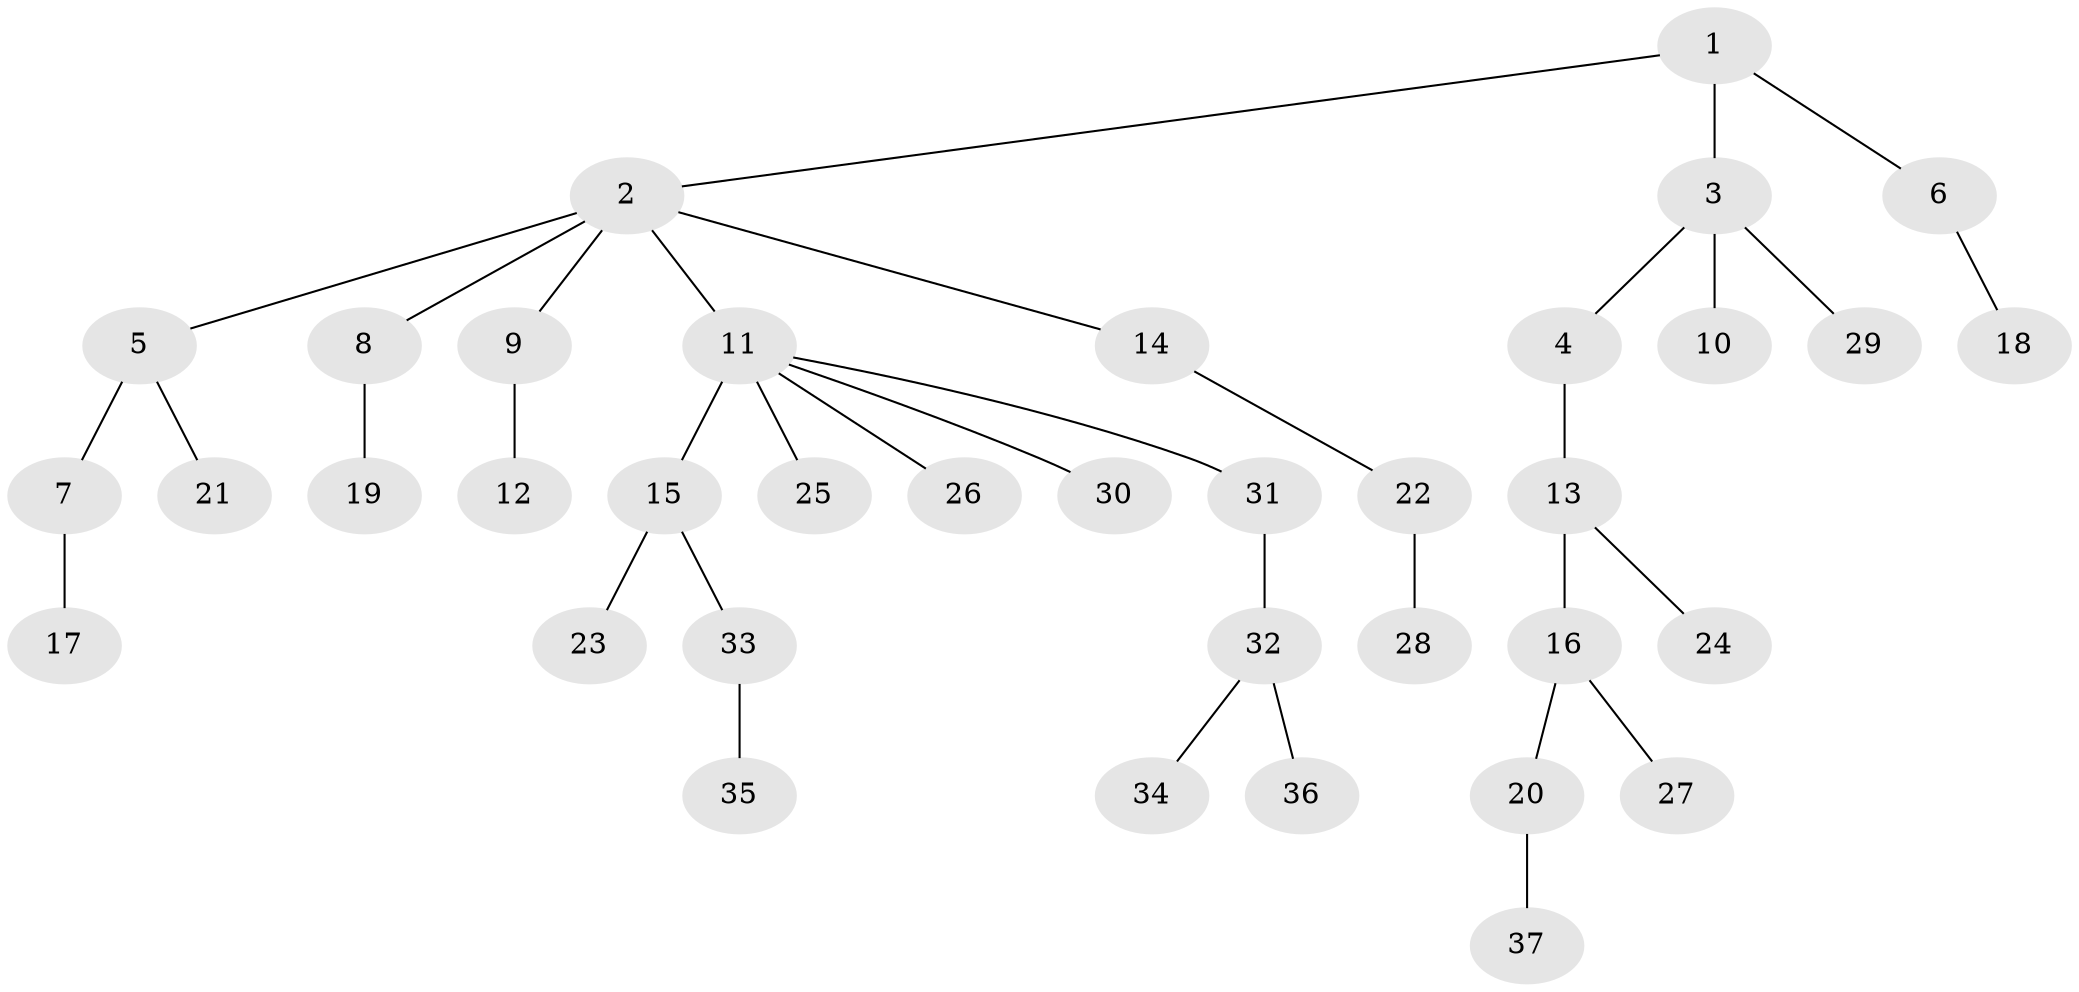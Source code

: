 // original degree distribution, {4: 0.11428571428571428, 7: 0.014285714285714285, 2: 0.3, 3: 0.08571428571428572, 1: 0.4714285714285714, 6: 0.014285714285714285}
// Generated by graph-tools (version 1.1) at 2025/36/03/09/25 02:36:47]
// undirected, 37 vertices, 36 edges
graph export_dot {
graph [start="1"]
  node [color=gray90,style=filled];
  1;
  2;
  3;
  4;
  5;
  6;
  7;
  8;
  9;
  10;
  11;
  12;
  13;
  14;
  15;
  16;
  17;
  18;
  19;
  20;
  21;
  22;
  23;
  24;
  25;
  26;
  27;
  28;
  29;
  30;
  31;
  32;
  33;
  34;
  35;
  36;
  37;
  1 -- 2 [weight=1.0];
  1 -- 3 [weight=1.0];
  1 -- 6 [weight=1.0];
  2 -- 5 [weight=1.0];
  2 -- 8 [weight=1.0];
  2 -- 9 [weight=1.0];
  2 -- 11 [weight=1.0];
  2 -- 14 [weight=1.0];
  3 -- 4 [weight=1.0];
  3 -- 10 [weight=1.0];
  3 -- 29 [weight=1.0];
  4 -- 13 [weight=2.0];
  5 -- 7 [weight=2.0];
  5 -- 21 [weight=1.0];
  6 -- 18 [weight=1.0];
  7 -- 17 [weight=1.0];
  8 -- 19 [weight=2.0];
  9 -- 12 [weight=2.0];
  11 -- 15 [weight=3.0];
  11 -- 25 [weight=1.0];
  11 -- 26 [weight=1.0];
  11 -- 30 [weight=1.0];
  11 -- 31 [weight=1.0];
  13 -- 16 [weight=1.0];
  13 -- 24 [weight=1.0];
  14 -- 22 [weight=1.0];
  15 -- 23 [weight=1.0];
  15 -- 33 [weight=1.0];
  16 -- 20 [weight=1.0];
  16 -- 27 [weight=1.0];
  20 -- 37 [weight=1.0];
  22 -- 28 [weight=1.0];
  31 -- 32 [weight=1.0];
  32 -- 34 [weight=1.0];
  32 -- 36 [weight=1.0];
  33 -- 35 [weight=1.0];
}
